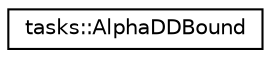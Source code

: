 digraph "Graphical Class Hierarchy"
{
  edge [fontname="Helvetica",fontsize="10",labelfontname="Helvetica",labelfontsize="10"];
  node [fontname="Helvetica",fontsize="10",shape=record];
  rankdir="LR";
  Node0 [label="tasks::AlphaDDBound",height=0.2,width=0.4,color="black", fillcolor="white", style="filled",URL="$structtasks_1_1AlphaDDBound.html"];
}

